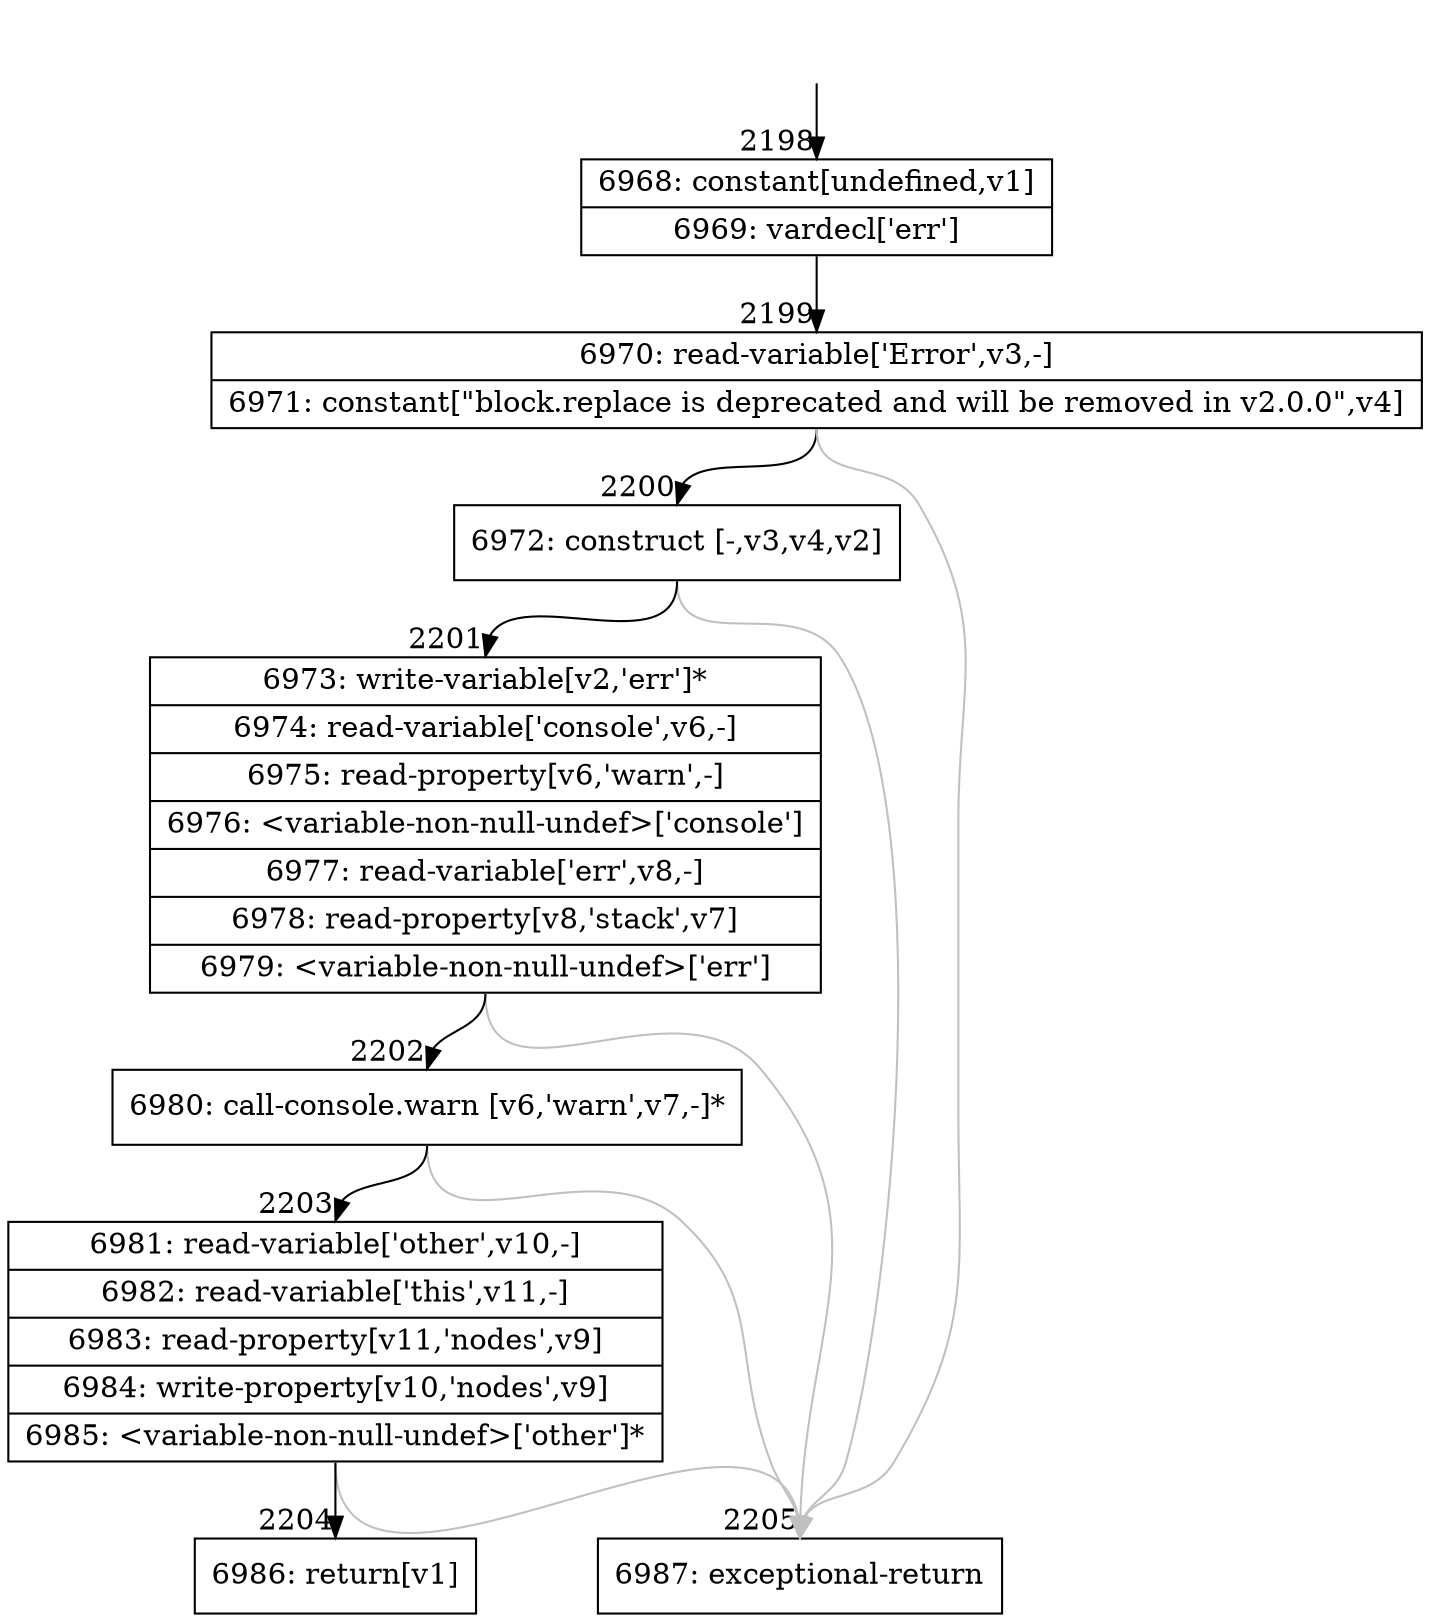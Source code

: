 digraph {
rankdir="TD"
BB_entry117[shape=none,label=""];
BB_entry117 -> BB2198 [tailport=s, headport=n, headlabel="    2198"]
BB2198 [shape=record label="{6968: constant[undefined,v1]|6969: vardecl['err']}" ] 
BB2198 -> BB2199 [tailport=s, headport=n, headlabel="      2199"]
BB2199 [shape=record label="{6970: read-variable['Error',v3,-]|6971: constant[\"block.replace is deprecated and will be removed in v2.0.0\",v4]}" ] 
BB2199 -> BB2200 [tailport=s, headport=n, headlabel="      2200"]
BB2199 -> BB2205 [tailport=s, headport=n, color=gray, headlabel="      2205"]
BB2200 [shape=record label="{6972: construct [-,v3,v4,v2]}" ] 
BB2200 -> BB2201 [tailport=s, headport=n, headlabel="      2201"]
BB2200 -> BB2205 [tailport=s, headport=n, color=gray]
BB2201 [shape=record label="{6973: write-variable[v2,'err']*|6974: read-variable['console',v6,-]|6975: read-property[v6,'warn',-]|6976: \<variable-non-null-undef\>['console']|6977: read-variable['err',v8,-]|6978: read-property[v8,'stack',v7]|6979: \<variable-non-null-undef\>['err']}" ] 
BB2201 -> BB2202 [tailport=s, headport=n, headlabel="      2202"]
BB2201 -> BB2205 [tailport=s, headport=n, color=gray]
BB2202 [shape=record label="{6980: call-console.warn [v6,'warn',v7,-]*}" ] 
BB2202 -> BB2203 [tailport=s, headport=n, headlabel="      2203"]
BB2202 -> BB2205 [tailport=s, headport=n, color=gray]
BB2203 [shape=record label="{6981: read-variable['other',v10,-]|6982: read-variable['this',v11,-]|6983: read-property[v11,'nodes',v9]|6984: write-property[v10,'nodes',v9]|6985: \<variable-non-null-undef\>['other']*}" ] 
BB2203 -> BB2204 [tailport=s, headport=n, headlabel="      2204"]
BB2203 -> BB2205 [tailport=s, headport=n, color=gray]
BB2204 [shape=record label="{6986: return[v1]}" ] 
BB2205 [shape=record label="{6987: exceptional-return}" ] 
//#$~ 2274
}
